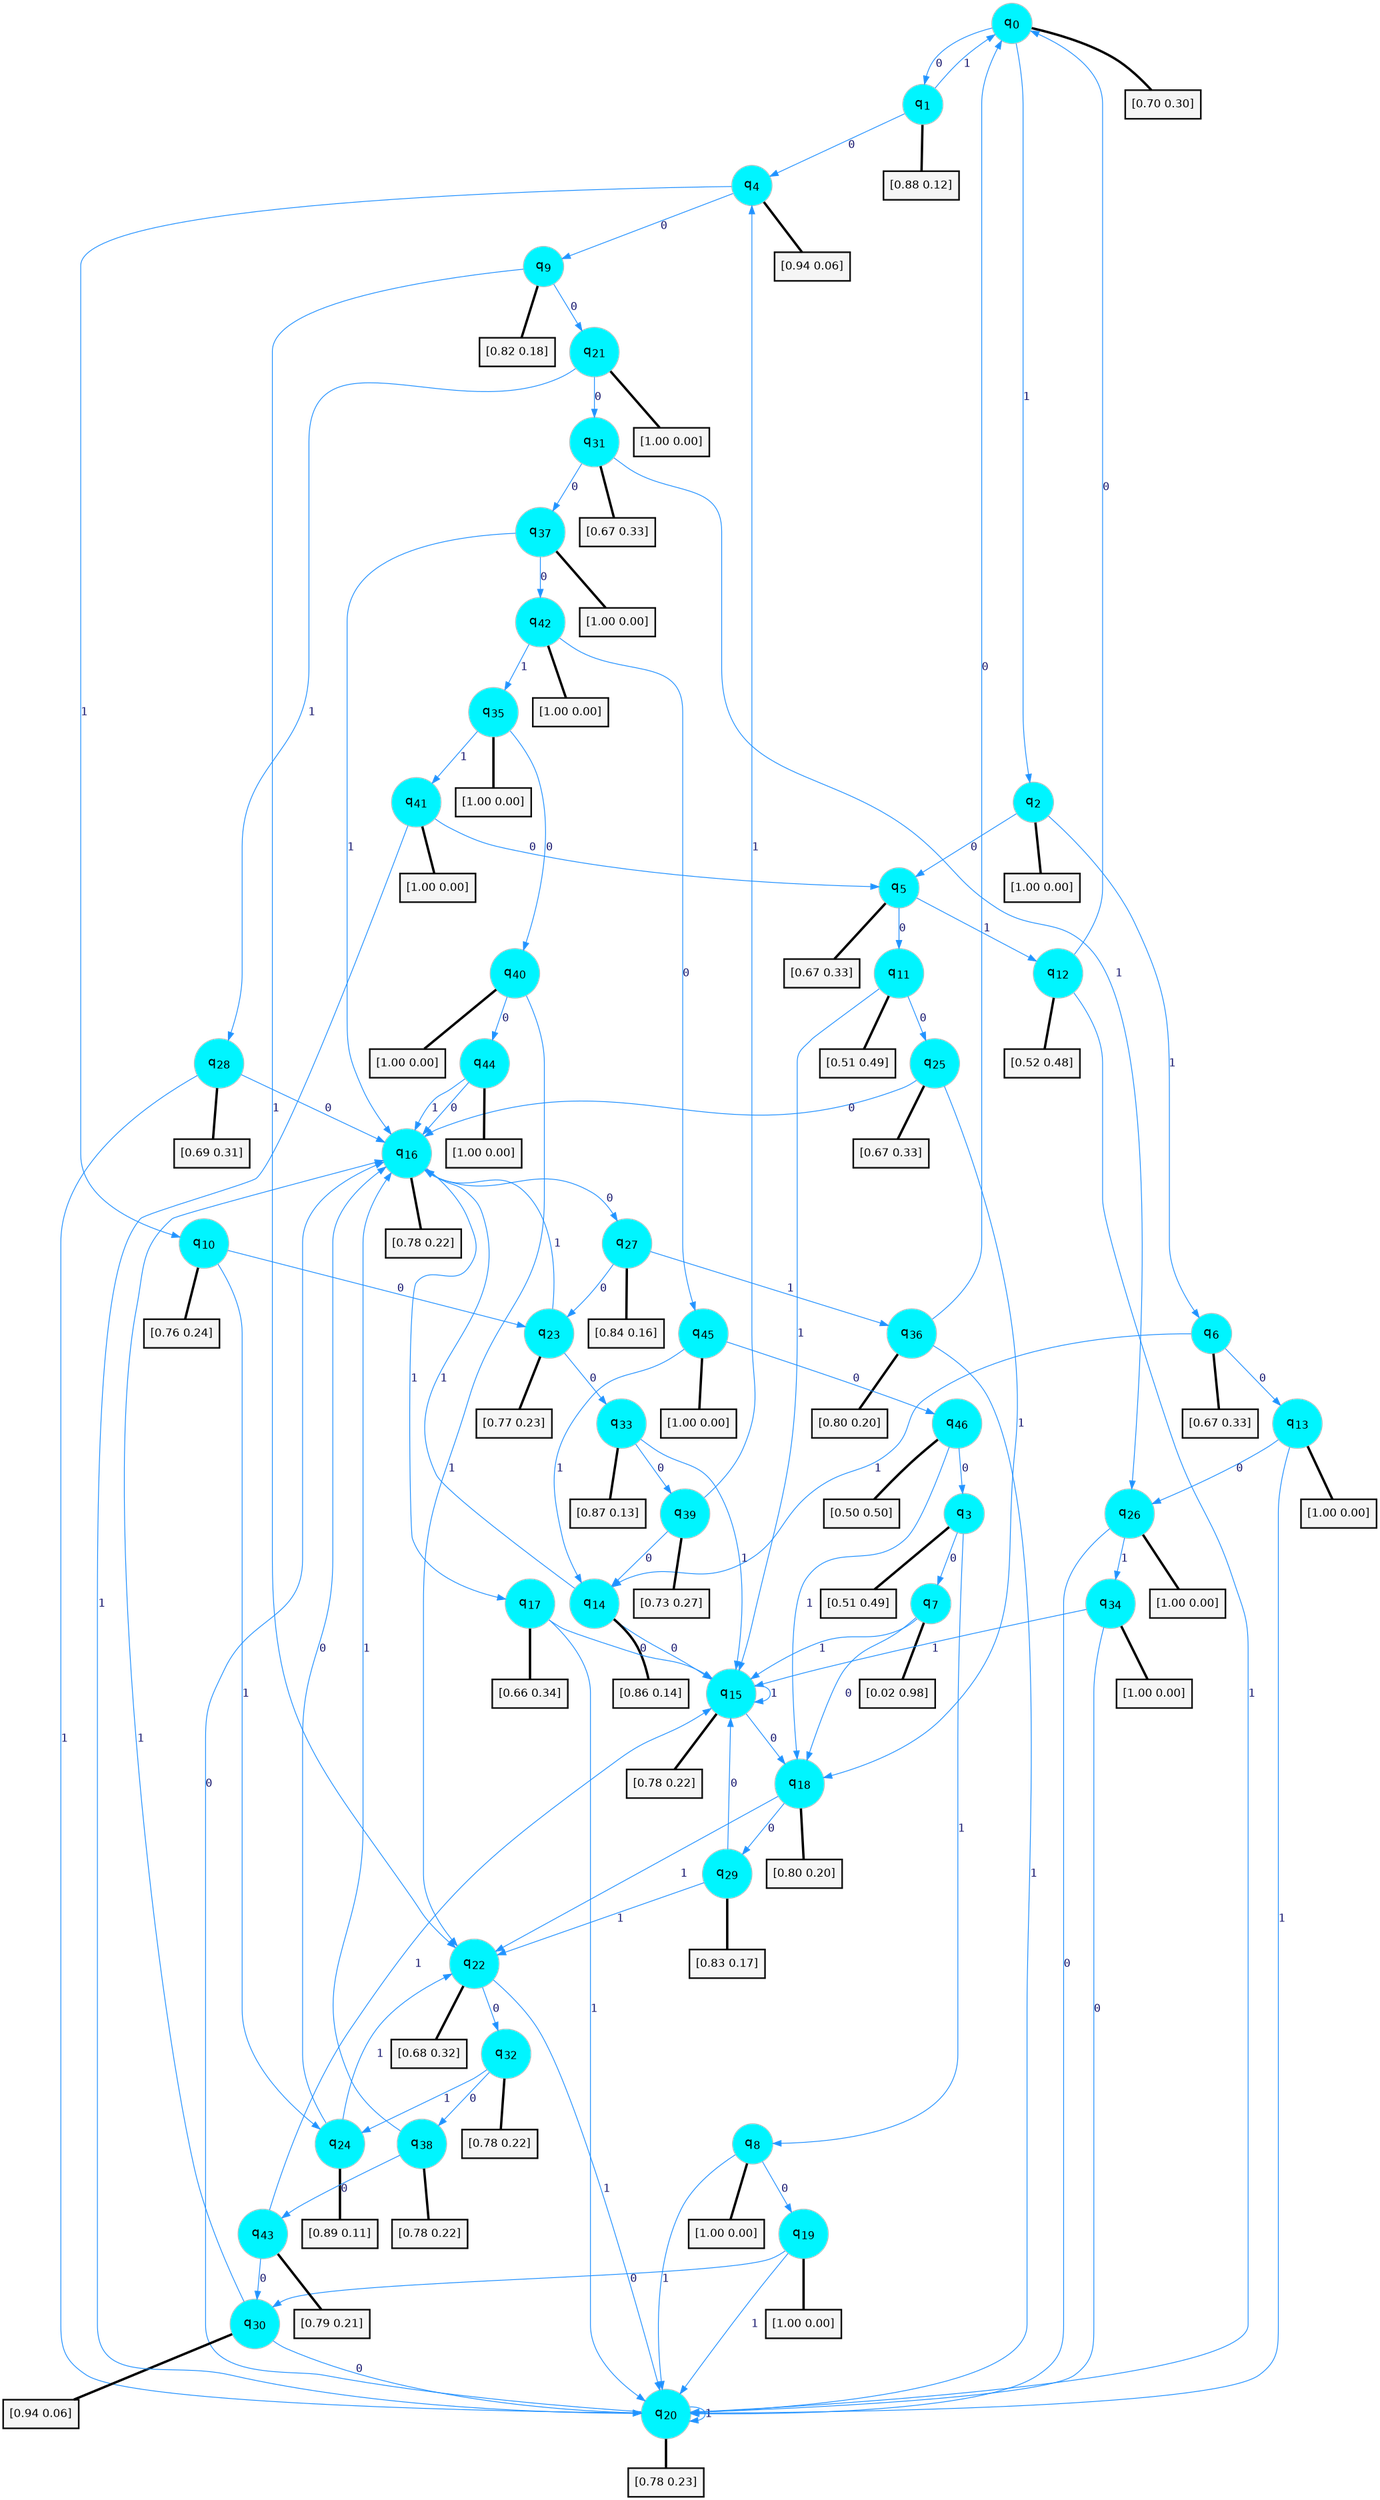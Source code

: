 digraph G {
graph [
bgcolor=transparent, dpi=300, rankdir=TD, size="40,25"];
node [
color=gray, fillcolor=turquoise1, fontcolor=black, fontname=Helvetica, fontsize=16, fontweight=bold, shape=circle, style=filled];
edge [
arrowsize=1, color=dodgerblue1, fontcolor=midnightblue, fontname=courier, fontweight=bold, penwidth=1, style=solid, weight=20];
0[label=<q<SUB>0</SUB>>];
1[label=<q<SUB>1</SUB>>];
2[label=<q<SUB>2</SUB>>];
3[label=<q<SUB>3</SUB>>];
4[label=<q<SUB>4</SUB>>];
5[label=<q<SUB>5</SUB>>];
6[label=<q<SUB>6</SUB>>];
7[label=<q<SUB>7</SUB>>];
8[label=<q<SUB>8</SUB>>];
9[label=<q<SUB>9</SUB>>];
10[label=<q<SUB>10</SUB>>];
11[label=<q<SUB>11</SUB>>];
12[label=<q<SUB>12</SUB>>];
13[label=<q<SUB>13</SUB>>];
14[label=<q<SUB>14</SUB>>];
15[label=<q<SUB>15</SUB>>];
16[label=<q<SUB>16</SUB>>];
17[label=<q<SUB>17</SUB>>];
18[label=<q<SUB>18</SUB>>];
19[label=<q<SUB>19</SUB>>];
20[label=<q<SUB>20</SUB>>];
21[label=<q<SUB>21</SUB>>];
22[label=<q<SUB>22</SUB>>];
23[label=<q<SUB>23</SUB>>];
24[label=<q<SUB>24</SUB>>];
25[label=<q<SUB>25</SUB>>];
26[label=<q<SUB>26</SUB>>];
27[label=<q<SUB>27</SUB>>];
28[label=<q<SUB>28</SUB>>];
29[label=<q<SUB>29</SUB>>];
30[label=<q<SUB>30</SUB>>];
31[label=<q<SUB>31</SUB>>];
32[label=<q<SUB>32</SUB>>];
33[label=<q<SUB>33</SUB>>];
34[label=<q<SUB>34</SUB>>];
35[label=<q<SUB>35</SUB>>];
36[label=<q<SUB>36</SUB>>];
37[label=<q<SUB>37</SUB>>];
38[label=<q<SUB>38</SUB>>];
39[label=<q<SUB>39</SUB>>];
40[label=<q<SUB>40</SUB>>];
41[label=<q<SUB>41</SUB>>];
42[label=<q<SUB>42</SUB>>];
43[label=<q<SUB>43</SUB>>];
44[label=<q<SUB>44</SUB>>];
45[label=<q<SUB>45</SUB>>];
46[label=<q<SUB>46</SUB>>];
47[label="[0.70 0.30]", shape=box,fontcolor=black, fontname=Helvetica, fontsize=14, penwidth=2, fillcolor=whitesmoke,color=black];
48[label="[0.88 0.12]", shape=box,fontcolor=black, fontname=Helvetica, fontsize=14, penwidth=2, fillcolor=whitesmoke,color=black];
49[label="[1.00 0.00]", shape=box,fontcolor=black, fontname=Helvetica, fontsize=14, penwidth=2, fillcolor=whitesmoke,color=black];
50[label="[0.51 0.49]", shape=box,fontcolor=black, fontname=Helvetica, fontsize=14, penwidth=2, fillcolor=whitesmoke,color=black];
51[label="[0.94 0.06]", shape=box,fontcolor=black, fontname=Helvetica, fontsize=14, penwidth=2, fillcolor=whitesmoke,color=black];
52[label="[0.67 0.33]", shape=box,fontcolor=black, fontname=Helvetica, fontsize=14, penwidth=2, fillcolor=whitesmoke,color=black];
53[label="[0.67 0.33]", shape=box,fontcolor=black, fontname=Helvetica, fontsize=14, penwidth=2, fillcolor=whitesmoke,color=black];
54[label="[0.02 0.98]", shape=box,fontcolor=black, fontname=Helvetica, fontsize=14, penwidth=2, fillcolor=whitesmoke,color=black];
55[label="[1.00 0.00]", shape=box,fontcolor=black, fontname=Helvetica, fontsize=14, penwidth=2, fillcolor=whitesmoke,color=black];
56[label="[0.82 0.18]", shape=box,fontcolor=black, fontname=Helvetica, fontsize=14, penwidth=2, fillcolor=whitesmoke,color=black];
57[label="[0.76 0.24]", shape=box,fontcolor=black, fontname=Helvetica, fontsize=14, penwidth=2, fillcolor=whitesmoke,color=black];
58[label="[0.51 0.49]", shape=box,fontcolor=black, fontname=Helvetica, fontsize=14, penwidth=2, fillcolor=whitesmoke,color=black];
59[label="[0.52 0.48]", shape=box,fontcolor=black, fontname=Helvetica, fontsize=14, penwidth=2, fillcolor=whitesmoke,color=black];
60[label="[1.00 0.00]", shape=box,fontcolor=black, fontname=Helvetica, fontsize=14, penwidth=2, fillcolor=whitesmoke,color=black];
61[label="[0.86 0.14]", shape=box,fontcolor=black, fontname=Helvetica, fontsize=14, penwidth=2, fillcolor=whitesmoke,color=black];
62[label="[0.78 0.22]", shape=box,fontcolor=black, fontname=Helvetica, fontsize=14, penwidth=2, fillcolor=whitesmoke,color=black];
63[label="[0.78 0.22]", shape=box,fontcolor=black, fontname=Helvetica, fontsize=14, penwidth=2, fillcolor=whitesmoke,color=black];
64[label="[0.66 0.34]", shape=box,fontcolor=black, fontname=Helvetica, fontsize=14, penwidth=2, fillcolor=whitesmoke,color=black];
65[label="[0.80 0.20]", shape=box,fontcolor=black, fontname=Helvetica, fontsize=14, penwidth=2, fillcolor=whitesmoke,color=black];
66[label="[1.00 0.00]", shape=box,fontcolor=black, fontname=Helvetica, fontsize=14, penwidth=2, fillcolor=whitesmoke,color=black];
67[label="[0.78 0.23]", shape=box,fontcolor=black, fontname=Helvetica, fontsize=14, penwidth=2, fillcolor=whitesmoke,color=black];
68[label="[1.00 0.00]", shape=box,fontcolor=black, fontname=Helvetica, fontsize=14, penwidth=2, fillcolor=whitesmoke,color=black];
69[label="[0.68 0.32]", shape=box,fontcolor=black, fontname=Helvetica, fontsize=14, penwidth=2, fillcolor=whitesmoke,color=black];
70[label="[0.77 0.23]", shape=box,fontcolor=black, fontname=Helvetica, fontsize=14, penwidth=2, fillcolor=whitesmoke,color=black];
71[label="[0.89 0.11]", shape=box,fontcolor=black, fontname=Helvetica, fontsize=14, penwidth=2, fillcolor=whitesmoke,color=black];
72[label="[0.67 0.33]", shape=box,fontcolor=black, fontname=Helvetica, fontsize=14, penwidth=2, fillcolor=whitesmoke,color=black];
73[label="[1.00 0.00]", shape=box,fontcolor=black, fontname=Helvetica, fontsize=14, penwidth=2, fillcolor=whitesmoke,color=black];
74[label="[0.84 0.16]", shape=box,fontcolor=black, fontname=Helvetica, fontsize=14, penwidth=2, fillcolor=whitesmoke,color=black];
75[label="[0.69 0.31]", shape=box,fontcolor=black, fontname=Helvetica, fontsize=14, penwidth=2, fillcolor=whitesmoke,color=black];
76[label="[0.83 0.17]", shape=box,fontcolor=black, fontname=Helvetica, fontsize=14, penwidth=2, fillcolor=whitesmoke,color=black];
77[label="[0.94 0.06]", shape=box,fontcolor=black, fontname=Helvetica, fontsize=14, penwidth=2, fillcolor=whitesmoke,color=black];
78[label="[0.67 0.33]", shape=box,fontcolor=black, fontname=Helvetica, fontsize=14, penwidth=2, fillcolor=whitesmoke,color=black];
79[label="[0.78 0.22]", shape=box,fontcolor=black, fontname=Helvetica, fontsize=14, penwidth=2, fillcolor=whitesmoke,color=black];
80[label="[0.87 0.13]", shape=box,fontcolor=black, fontname=Helvetica, fontsize=14, penwidth=2, fillcolor=whitesmoke,color=black];
81[label="[1.00 0.00]", shape=box,fontcolor=black, fontname=Helvetica, fontsize=14, penwidth=2, fillcolor=whitesmoke,color=black];
82[label="[1.00 0.00]", shape=box,fontcolor=black, fontname=Helvetica, fontsize=14, penwidth=2, fillcolor=whitesmoke,color=black];
83[label="[0.80 0.20]", shape=box,fontcolor=black, fontname=Helvetica, fontsize=14, penwidth=2, fillcolor=whitesmoke,color=black];
84[label="[1.00 0.00]", shape=box,fontcolor=black, fontname=Helvetica, fontsize=14, penwidth=2, fillcolor=whitesmoke,color=black];
85[label="[0.78 0.22]", shape=box,fontcolor=black, fontname=Helvetica, fontsize=14, penwidth=2, fillcolor=whitesmoke,color=black];
86[label="[0.73 0.27]", shape=box,fontcolor=black, fontname=Helvetica, fontsize=14, penwidth=2, fillcolor=whitesmoke,color=black];
87[label="[1.00 0.00]", shape=box,fontcolor=black, fontname=Helvetica, fontsize=14, penwidth=2, fillcolor=whitesmoke,color=black];
88[label="[1.00 0.00]", shape=box,fontcolor=black, fontname=Helvetica, fontsize=14, penwidth=2, fillcolor=whitesmoke,color=black];
89[label="[1.00 0.00]", shape=box,fontcolor=black, fontname=Helvetica, fontsize=14, penwidth=2, fillcolor=whitesmoke,color=black];
90[label="[0.79 0.21]", shape=box,fontcolor=black, fontname=Helvetica, fontsize=14, penwidth=2, fillcolor=whitesmoke,color=black];
91[label="[1.00 0.00]", shape=box,fontcolor=black, fontname=Helvetica, fontsize=14, penwidth=2, fillcolor=whitesmoke,color=black];
92[label="[1.00 0.00]", shape=box,fontcolor=black, fontname=Helvetica, fontsize=14, penwidth=2, fillcolor=whitesmoke,color=black];
93[label="[0.50 0.50]", shape=box,fontcolor=black, fontname=Helvetica, fontsize=14, penwidth=2, fillcolor=whitesmoke,color=black];
0->1 [label=0];
0->2 [label=1];
0->47 [arrowhead=none, penwidth=3,color=black];
1->4 [label=0];
1->0 [label=1];
1->48 [arrowhead=none, penwidth=3,color=black];
2->5 [label=0];
2->6 [label=1];
2->49 [arrowhead=none, penwidth=3,color=black];
3->7 [label=0];
3->8 [label=1];
3->50 [arrowhead=none, penwidth=3,color=black];
4->9 [label=0];
4->10 [label=1];
4->51 [arrowhead=none, penwidth=3,color=black];
5->11 [label=0];
5->12 [label=1];
5->52 [arrowhead=none, penwidth=3,color=black];
6->13 [label=0];
6->14 [label=1];
6->53 [arrowhead=none, penwidth=3,color=black];
7->18 [label=0];
7->15 [label=1];
7->54 [arrowhead=none, penwidth=3,color=black];
8->19 [label=0];
8->20 [label=1];
8->55 [arrowhead=none, penwidth=3,color=black];
9->21 [label=0];
9->22 [label=1];
9->56 [arrowhead=none, penwidth=3,color=black];
10->23 [label=0];
10->24 [label=1];
10->57 [arrowhead=none, penwidth=3,color=black];
11->25 [label=0];
11->15 [label=1];
11->58 [arrowhead=none, penwidth=3,color=black];
12->0 [label=0];
12->20 [label=1];
12->59 [arrowhead=none, penwidth=3,color=black];
13->26 [label=0];
13->20 [label=1];
13->60 [arrowhead=none, penwidth=3,color=black];
14->15 [label=0];
14->16 [label=1];
14->61 [arrowhead=none, penwidth=3,color=black];
15->18 [label=0];
15->15 [label=1];
15->62 [arrowhead=none, penwidth=3,color=black];
16->27 [label=0];
16->17 [label=1];
16->63 [arrowhead=none, penwidth=3,color=black];
17->15 [label=0];
17->20 [label=1];
17->64 [arrowhead=none, penwidth=3,color=black];
18->29 [label=0];
18->22 [label=1];
18->65 [arrowhead=none, penwidth=3,color=black];
19->30 [label=0];
19->20 [label=1];
19->66 [arrowhead=none, penwidth=3,color=black];
20->16 [label=0];
20->20 [label=1];
20->67 [arrowhead=none, penwidth=3,color=black];
21->31 [label=0];
21->28 [label=1];
21->68 [arrowhead=none, penwidth=3,color=black];
22->32 [label=0];
22->20 [label=1];
22->69 [arrowhead=none, penwidth=3,color=black];
23->33 [label=0];
23->16 [label=1];
23->70 [arrowhead=none, penwidth=3,color=black];
24->16 [label=0];
24->22 [label=1];
24->71 [arrowhead=none, penwidth=3,color=black];
25->16 [label=0];
25->18 [label=1];
25->72 [arrowhead=none, penwidth=3,color=black];
26->20 [label=0];
26->34 [label=1];
26->73 [arrowhead=none, penwidth=3,color=black];
27->23 [label=0];
27->36 [label=1];
27->74 [arrowhead=none, penwidth=3,color=black];
28->16 [label=0];
28->20 [label=1];
28->75 [arrowhead=none, penwidth=3,color=black];
29->15 [label=0];
29->22 [label=1];
29->76 [arrowhead=none, penwidth=3,color=black];
30->20 [label=0];
30->16 [label=1];
30->77 [arrowhead=none, penwidth=3,color=black];
31->37 [label=0];
31->26 [label=1];
31->78 [arrowhead=none, penwidth=3,color=black];
32->38 [label=0];
32->24 [label=1];
32->79 [arrowhead=none, penwidth=3,color=black];
33->39 [label=0];
33->15 [label=1];
33->80 [arrowhead=none, penwidth=3,color=black];
34->20 [label=0];
34->15 [label=1];
34->81 [arrowhead=none, penwidth=3,color=black];
35->40 [label=0];
35->41 [label=1];
35->82 [arrowhead=none, penwidth=3,color=black];
36->0 [label=0];
36->20 [label=1];
36->83 [arrowhead=none, penwidth=3,color=black];
37->42 [label=0];
37->16 [label=1];
37->84 [arrowhead=none, penwidth=3,color=black];
38->43 [label=0];
38->16 [label=1];
38->85 [arrowhead=none, penwidth=3,color=black];
39->14 [label=0];
39->4 [label=1];
39->86 [arrowhead=none, penwidth=3,color=black];
40->44 [label=0];
40->22 [label=1];
40->87 [arrowhead=none, penwidth=3,color=black];
41->5 [label=0];
41->20 [label=1];
41->88 [arrowhead=none, penwidth=3,color=black];
42->45 [label=0];
42->35 [label=1];
42->89 [arrowhead=none, penwidth=3,color=black];
43->30 [label=0];
43->15 [label=1];
43->90 [arrowhead=none, penwidth=3,color=black];
44->16 [label=0];
44->16 [label=1];
44->91 [arrowhead=none, penwidth=3,color=black];
45->46 [label=0];
45->14 [label=1];
45->92 [arrowhead=none, penwidth=3,color=black];
46->3 [label=0];
46->18 [label=1];
46->93 [arrowhead=none, penwidth=3,color=black];
}
